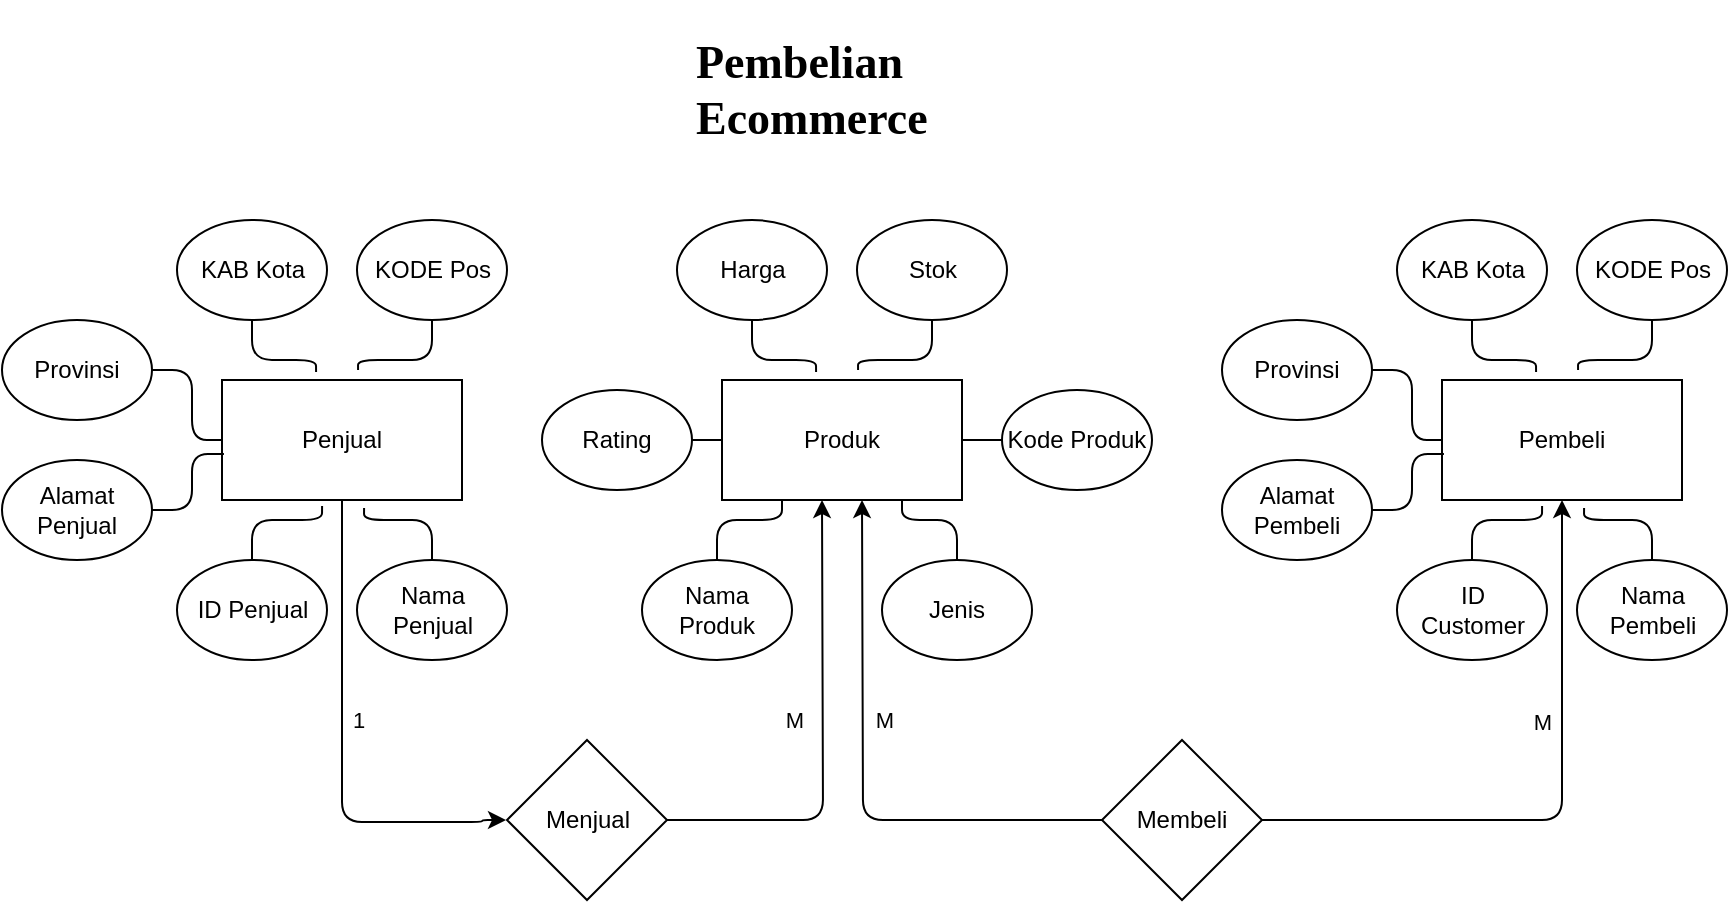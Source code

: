 <mxfile version="24.0.0" type="github">
  <diagram name="Page-1" id="79oRfjms0OCHbmcxYFP_">
    <mxGraphModel dx="1066" dy="613" grid="1" gridSize="10" guides="1" tooltips="1" connect="1" arrows="1" fold="1" page="1" pageScale="1" pageWidth="850" pageHeight="1100" math="0" shadow="0">
      <root>
        <mxCell id="0" />
        <mxCell id="1" parent="0" />
        <mxCell id="weETAlONGDyQjFe2pRTI-1" value="Pembelian Ecommerce" style="text;strokeColor=none;align=left;fillColor=none;html=1;verticalAlign=middle;whiteSpace=wrap;rounded=0;fontSize=23;fontFamily=Tahoma;fontStyle=1" vertex="1" parent="1">
          <mxGeometry x="375" y="60" width="220" height="90" as="geometry" />
        </mxCell>
        <mxCell id="weETAlONGDyQjFe2pRTI-2" value="Penjual" style="rounded=0;whiteSpace=wrap;html=1;" vertex="1" parent="1">
          <mxGeometry x="140" y="250" width="120" height="60" as="geometry" />
        </mxCell>
        <mxCell id="weETAlONGDyQjFe2pRTI-6" value="ID Penjual" style="ellipse;whiteSpace=wrap;html=1;" vertex="1" parent="1">
          <mxGeometry x="117.5" y="340" width="75" height="50" as="geometry" />
        </mxCell>
        <mxCell id="weETAlONGDyQjFe2pRTI-7" value="Nama Penjual" style="ellipse;whiteSpace=wrap;html=1;" vertex="1" parent="1">
          <mxGeometry x="207.5" y="340" width="75" height="50" as="geometry" />
        </mxCell>
        <mxCell id="weETAlONGDyQjFe2pRTI-8" value="Alamat Penjual" style="ellipse;whiteSpace=wrap;html=1;" vertex="1" parent="1">
          <mxGeometry x="30" y="290" width="75" height="50" as="geometry" />
        </mxCell>
        <mxCell id="weETAlONGDyQjFe2pRTI-24" style="edgeStyle=orthogonalEdgeStyle;rounded=1;orthogonalLoop=1;jettySize=auto;html=1;endArrow=none;endFill=0;curved=0;" edge="1" parent="1" source="weETAlONGDyQjFe2pRTI-9" target="weETAlONGDyQjFe2pRTI-2">
          <mxGeometry relative="1" as="geometry" />
        </mxCell>
        <mxCell id="weETAlONGDyQjFe2pRTI-9" value="Provinsi&lt;span style=&quot;color: rgba(0, 0, 0, 0); font-family: monospace; font-size: 0px; text-align: start; text-wrap: nowrap;&quot;&gt;%3CmxGraphModel%3E%3Croot%3E%3CmxCell%20id%3D%220%22%2F%3E%3CmxCell%20id%3D%221%22%20parent%3D%220%22%2F%3E%3CmxCell%20id%3D%222%22%20value%3D%22Alamat%20Penjual%22%20style%3D%22ellipse%3BwhiteSpace%3Dwrap%3Bhtml%3D1%3B%22%20vertex%3D%221%22%20parent%3D%221%22%3E%3CmxGeometry%20x%3D%2242.5%22%20y%3D%22255%22%20width%3D%2275%22%20height%3D%2250%22%20as%3D%22geometry%22%2F%3E%3C%2FmxCell%3E%3C%2Froot%3E%3C%2FmxGraphModel%3E&lt;/span&gt;" style="ellipse;whiteSpace=wrap;html=1;" vertex="1" parent="1">
          <mxGeometry x="30" y="220" width="75" height="50" as="geometry" />
        </mxCell>
        <mxCell id="weETAlONGDyQjFe2pRTI-10" value="KAB Kota" style="ellipse;whiteSpace=wrap;html=1;" vertex="1" parent="1">
          <mxGeometry x="117.5" y="170" width="75" height="50" as="geometry" />
        </mxCell>
        <mxCell id="weETAlONGDyQjFe2pRTI-12" value="KODE Pos" style="ellipse;whiteSpace=wrap;html=1;" vertex="1" parent="1">
          <mxGeometry x="207.5" y="170" width="75" height="50" as="geometry" />
        </mxCell>
        <mxCell id="weETAlONGDyQjFe2pRTI-25" style="edgeStyle=orthogonalEdgeStyle;rounded=1;orthogonalLoop=1;jettySize=auto;html=1;entryX=0.008;entryY=0.617;entryDx=0;entryDy=0;entryPerimeter=0;endArrow=none;endFill=0;curved=0;" edge="1" parent="1" source="weETAlONGDyQjFe2pRTI-8" target="weETAlONGDyQjFe2pRTI-2">
          <mxGeometry relative="1" as="geometry" />
        </mxCell>
        <mxCell id="weETAlONGDyQjFe2pRTI-28" style="edgeStyle=orthogonalEdgeStyle;rounded=1;orthogonalLoop=1;jettySize=auto;html=1;exitX=0.5;exitY=1;exitDx=0;exitDy=0;entryX=0.392;entryY=-0.067;entryDx=0;entryDy=0;entryPerimeter=0;endArrow=none;endFill=0;curved=0;" edge="1" parent="1" source="weETAlONGDyQjFe2pRTI-10" target="weETAlONGDyQjFe2pRTI-2">
          <mxGeometry relative="1" as="geometry" />
        </mxCell>
        <mxCell id="weETAlONGDyQjFe2pRTI-29" style="edgeStyle=orthogonalEdgeStyle;rounded=1;orthogonalLoop=1;jettySize=auto;html=1;exitX=0.5;exitY=1;exitDx=0;exitDy=0;entryX=0.567;entryY=-0.083;entryDx=0;entryDy=0;entryPerimeter=0;endArrow=none;endFill=0;curved=0;" edge="1" parent="1" source="weETAlONGDyQjFe2pRTI-12" target="weETAlONGDyQjFe2pRTI-2">
          <mxGeometry relative="1" as="geometry" />
        </mxCell>
        <mxCell id="weETAlONGDyQjFe2pRTI-30" style="edgeStyle=orthogonalEdgeStyle;rounded=1;orthogonalLoop=1;jettySize=auto;html=1;exitX=0.5;exitY=0;exitDx=0;exitDy=0;entryX=0.592;entryY=1.067;entryDx=0;entryDy=0;entryPerimeter=0;endArrow=none;endFill=0;curved=0;" edge="1" parent="1" source="weETAlONGDyQjFe2pRTI-7" target="weETAlONGDyQjFe2pRTI-2">
          <mxGeometry relative="1" as="geometry" />
        </mxCell>
        <mxCell id="weETAlONGDyQjFe2pRTI-31" style="edgeStyle=orthogonalEdgeStyle;rounded=1;orthogonalLoop=1;jettySize=auto;html=1;exitX=0.5;exitY=0;exitDx=0;exitDy=0;entryX=0.417;entryY=1.05;entryDx=0;entryDy=0;entryPerimeter=0;endArrow=none;endFill=0;curved=0;" edge="1" parent="1" source="weETAlONGDyQjFe2pRTI-6" target="weETAlONGDyQjFe2pRTI-2">
          <mxGeometry relative="1" as="geometry" />
        </mxCell>
        <mxCell id="weETAlONGDyQjFe2pRTI-33" value="Produk" style="rounded=0;whiteSpace=wrap;html=1;" vertex="1" parent="1">
          <mxGeometry x="390" y="250" width="120" height="60" as="geometry" />
        </mxCell>
        <mxCell id="weETAlONGDyQjFe2pRTI-34" value="Nama Produk" style="ellipse;whiteSpace=wrap;html=1;" vertex="1" parent="1">
          <mxGeometry x="350" y="340" width="75" height="50" as="geometry" />
        </mxCell>
        <mxCell id="weETAlONGDyQjFe2pRTI-35" value="Jenis" style="ellipse;whiteSpace=wrap;html=1;" vertex="1" parent="1">
          <mxGeometry x="470" y="340" width="75" height="50" as="geometry" />
        </mxCell>
        <mxCell id="weETAlONGDyQjFe2pRTI-37" style="edgeStyle=orthogonalEdgeStyle;rounded=1;orthogonalLoop=1;jettySize=auto;html=1;endArrow=none;endFill=0;curved=0;" edge="1" parent="1" source="weETAlONGDyQjFe2pRTI-38" target="weETAlONGDyQjFe2pRTI-33">
          <mxGeometry relative="1" as="geometry" />
        </mxCell>
        <mxCell id="weETAlONGDyQjFe2pRTI-38" value="Rating" style="ellipse;whiteSpace=wrap;html=1;" vertex="1" parent="1">
          <mxGeometry x="300" y="255" width="75" height="50" as="geometry" />
        </mxCell>
        <mxCell id="weETAlONGDyQjFe2pRTI-39" value="Harga" style="ellipse;whiteSpace=wrap;html=1;" vertex="1" parent="1">
          <mxGeometry x="367.5" y="170" width="75" height="50" as="geometry" />
        </mxCell>
        <mxCell id="weETAlONGDyQjFe2pRTI-40" value="Stok" style="ellipse;whiteSpace=wrap;html=1;" vertex="1" parent="1">
          <mxGeometry x="457.5" y="170" width="75" height="50" as="geometry" />
        </mxCell>
        <mxCell id="weETAlONGDyQjFe2pRTI-42" style="edgeStyle=orthogonalEdgeStyle;rounded=1;orthogonalLoop=1;jettySize=auto;html=1;exitX=0.5;exitY=1;exitDx=0;exitDy=0;entryX=0.392;entryY=-0.067;entryDx=0;entryDy=0;entryPerimeter=0;endArrow=none;endFill=0;curved=0;" edge="1" parent="1" source="weETAlONGDyQjFe2pRTI-39" target="weETAlONGDyQjFe2pRTI-33">
          <mxGeometry relative="1" as="geometry" />
        </mxCell>
        <mxCell id="weETAlONGDyQjFe2pRTI-43" style="edgeStyle=orthogonalEdgeStyle;rounded=1;orthogonalLoop=1;jettySize=auto;html=1;exitX=0.5;exitY=1;exitDx=0;exitDy=0;entryX=0.567;entryY=-0.083;entryDx=0;entryDy=0;entryPerimeter=0;endArrow=none;endFill=0;curved=0;" edge="1" parent="1" source="weETAlONGDyQjFe2pRTI-40" target="weETAlONGDyQjFe2pRTI-33">
          <mxGeometry relative="1" as="geometry" />
        </mxCell>
        <mxCell id="weETAlONGDyQjFe2pRTI-44" style="edgeStyle=orthogonalEdgeStyle;rounded=1;orthogonalLoop=1;jettySize=auto;html=1;exitX=0.5;exitY=0;exitDx=0;exitDy=0;entryX=0.75;entryY=1;entryDx=0;entryDy=0;endArrow=none;endFill=0;curved=0;" edge="1" parent="1" source="weETAlONGDyQjFe2pRTI-35" target="weETAlONGDyQjFe2pRTI-33">
          <mxGeometry relative="1" as="geometry" />
        </mxCell>
        <mxCell id="weETAlONGDyQjFe2pRTI-45" style="edgeStyle=orthogonalEdgeStyle;rounded=1;orthogonalLoop=1;jettySize=auto;html=1;exitX=0.5;exitY=0;exitDx=0;exitDy=0;entryX=0.25;entryY=1;entryDx=0;entryDy=0;endArrow=none;endFill=0;curved=0;" edge="1" parent="1" source="weETAlONGDyQjFe2pRTI-34" target="weETAlONGDyQjFe2pRTI-33">
          <mxGeometry relative="1" as="geometry" />
        </mxCell>
        <mxCell id="weETAlONGDyQjFe2pRTI-47" style="edgeStyle=orthogonalEdgeStyle;rounded=1;orthogonalLoop=1;jettySize=auto;html=1;exitX=0;exitY=0.5;exitDx=0;exitDy=0;entryX=1;entryY=0.5;entryDx=0;entryDy=0;endArrow=none;endFill=0;curved=0;" edge="1" parent="1" source="weETAlONGDyQjFe2pRTI-46" target="weETAlONGDyQjFe2pRTI-33">
          <mxGeometry relative="1" as="geometry" />
        </mxCell>
        <mxCell id="weETAlONGDyQjFe2pRTI-46" value="Kode Produk" style="ellipse;whiteSpace=wrap;html=1;" vertex="1" parent="1">
          <mxGeometry x="530" y="255" width="75" height="50" as="geometry" />
        </mxCell>
        <mxCell id="weETAlONGDyQjFe2pRTI-48" value="Pembeli" style="rounded=0;whiteSpace=wrap;html=1;" vertex="1" parent="1">
          <mxGeometry x="750" y="250" width="120" height="60" as="geometry" />
        </mxCell>
        <mxCell id="weETAlONGDyQjFe2pRTI-49" value="ID &lt;br&gt;Customer" style="ellipse;whiteSpace=wrap;html=1;" vertex="1" parent="1">
          <mxGeometry x="727.5" y="340" width="75" height="50" as="geometry" />
        </mxCell>
        <mxCell id="weETAlONGDyQjFe2pRTI-50" value="Nama Pembeli" style="ellipse;whiteSpace=wrap;html=1;" vertex="1" parent="1">
          <mxGeometry x="817.5" y="340" width="75" height="50" as="geometry" />
        </mxCell>
        <mxCell id="weETAlONGDyQjFe2pRTI-51" value="Alamat Pembeli" style="ellipse;whiteSpace=wrap;html=1;" vertex="1" parent="1">
          <mxGeometry x="640" y="290" width="75" height="50" as="geometry" />
        </mxCell>
        <mxCell id="weETAlONGDyQjFe2pRTI-52" style="edgeStyle=orthogonalEdgeStyle;rounded=1;orthogonalLoop=1;jettySize=auto;html=1;endArrow=none;endFill=0;curved=0;" edge="1" parent="1" source="weETAlONGDyQjFe2pRTI-53" target="weETAlONGDyQjFe2pRTI-48">
          <mxGeometry relative="1" as="geometry" />
        </mxCell>
        <mxCell id="weETAlONGDyQjFe2pRTI-53" value="Provinsi&lt;span style=&quot;color: rgba(0, 0, 0, 0); font-family: monospace; font-size: 0px; text-align: start; text-wrap: nowrap;&quot;&gt;%3CmxGraphModel%3E%3Croot%3E%3CmxCell%20id%3D%220%22%2F%3E%3CmxCell%20id%3D%221%22%20parent%3D%220%22%2F%3E%3CmxCell%20id%3D%222%22%20value%3D%22Alamat%20Penjual%22%20style%3D%22ellipse%3BwhiteSpace%3Dwrap%3Bhtml%3D1%3B%22%20vertex%3D%221%22%20parent%3D%221%22%3E%3CmxGeometry%20x%3D%2242.5%22%20y%3D%22255%22%20width%3D%2275%22%20height%3D%2250%22%20as%3D%22geometry%22%2F%3E%3C%2FmxCell%3E%3C%2Froot%3E%3C%2FmxGraphModel%3E&lt;/span&gt;" style="ellipse;whiteSpace=wrap;html=1;" vertex="1" parent="1">
          <mxGeometry x="640" y="220" width="75" height="50" as="geometry" />
        </mxCell>
        <mxCell id="weETAlONGDyQjFe2pRTI-54" value="KAB Kota" style="ellipse;whiteSpace=wrap;html=1;" vertex="1" parent="1">
          <mxGeometry x="727.5" y="170" width="75" height="50" as="geometry" />
        </mxCell>
        <mxCell id="weETAlONGDyQjFe2pRTI-55" value="KODE Pos" style="ellipse;whiteSpace=wrap;html=1;" vertex="1" parent="1">
          <mxGeometry x="817.5" y="170" width="75" height="50" as="geometry" />
        </mxCell>
        <mxCell id="weETAlONGDyQjFe2pRTI-56" style="edgeStyle=orthogonalEdgeStyle;rounded=1;orthogonalLoop=1;jettySize=auto;html=1;entryX=0.008;entryY=0.617;entryDx=0;entryDy=0;entryPerimeter=0;endArrow=none;endFill=0;curved=0;" edge="1" parent="1" source="weETAlONGDyQjFe2pRTI-51" target="weETAlONGDyQjFe2pRTI-48">
          <mxGeometry relative="1" as="geometry" />
        </mxCell>
        <mxCell id="weETAlONGDyQjFe2pRTI-57" style="edgeStyle=orthogonalEdgeStyle;rounded=1;orthogonalLoop=1;jettySize=auto;html=1;exitX=0.5;exitY=1;exitDx=0;exitDy=0;entryX=0.392;entryY=-0.067;entryDx=0;entryDy=0;entryPerimeter=0;endArrow=none;endFill=0;curved=0;" edge="1" parent="1" source="weETAlONGDyQjFe2pRTI-54" target="weETAlONGDyQjFe2pRTI-48">
          <mxGeometry relative="1" as="geometry" />
        </mxCell>
        <mxCell id="weETAlONGDyQjFe2pRTI-58" style="edgeStyle=orthogonalEdgeStyle;rounded=1;orthogonalLoop=1;jettySize=auto;html=1;exitX=0.5;exitY=1;exitDx=0;exitDy=0;entryX=0.567;entryY=-0.083;entryDx=0;entryDy=0;entryPerimeter=0;endArrow=none;endFill=0;curved=0;" edge="1" parent="1" source="weETAlONGDyQjFe2pRTI-55" target="weETAlONGDyQjFe2pRTI-48">
          <mxGeometry relative="1" as="geometry" />
        </mxCell>
        <mxCell id="weETAlONGDyQjFe2pRTI-59" style="edgeStyle=orthogonalEdgeStyle;rounded=1;orthogonalLoop=1;jettySize=auto;html=1;exitX=0.5;exitY=0;exitDx=0;exitDy=0;entryX=0.592;entryY=1.067;entryDx=0;entryDy=0;entryPerimeter=0;endArrow=none;endFill=0;curved=0;" edge="1" parent="1" source="weETAlONGDyQjFe2pRTI-50" target="weETAlONGDyQjFe2pRTI-48">
          <mxGeometry relative="1" as="geometry" />
        </mxCell>
        <mxCell id="weETAlONGDyQjFe2pRTI-60" style="edgeStyle=orthogonalEdgeStyle;rounded=1;orthogonalLoop=1;jettySize=auto;html=1;exitX=0.5;exitY=0;exitDx=0;exitDy=0;entryX=0.417;entryY=1.05;entryDx=0;entryDy=0;entryPerimeter=0;endArrow=none;endFill=0;curved=0;" edge="1" parent="1" source="weETAlONGDyQjFe2pRTI-49" target="weETAlONGDyQjFe2pRTI-48">
          <mxGeometry relative="1" as="geometry" />
        </mxCell>
        <mxCell id="weETAlONGDyQjFe2pRTI-62" style="edgeStyle=orthogonalEdgeStyle;rounded=1;orthogonalLoop=1;jettySize=auto;html=1;entryX=0.5;entryY=1;entryDx=0;entryDy=0;endArrow=none;endFill=0;curved=0;startArrow=classic;startFill=1;fontSize=15;" edge="1" parent="1" target="weETAlONGDyQjFe2pRTI-2">
          <mxGeometry relative="1" as="geometry">
            <mxPoint x="282" y="470" as="sourcePoint" />
            <Array as="points">
              <mxPoint x="270" y="470" />
              <mxPoint x="270" y="471" />
              <mxPoint x="200" y="471" />
            </Array>
          </mxGeometry>
        </mxCell>
        <mxCell id="weETAlONGDyQjFe2pRTI-69" value="1" style="edgeLabel;html=1;align=center;verticalAlign=middle;resizable=0;points=[];" vertex="1" connectable="0" parent="weETAlONGDyQjFe2pRTI-62">
          <mxGeometry x="-0.81" y="-1" relative="1" as="geometry">
            <mxPoint x="-52" y="-50" as="offset" />
          </mxGeometry>
        </mxCell>
        <mxCell id="weETAlONGDyQjFe2pRTI-61" value="Menjual" style="rhombus;whiteSpace=wrap;html=1;" vertex="1" parent="1">
          <mxGeometry x="282.5" y="430" width="80" height="80" as="geometry" />
        </mxCell>
        <mxCell id="weETAlONGDyQjFe2pRTI-65" style="edgeStyle=orthogonalEdgeStyle;rounded=1;orthogonalLoop=1;jettySize=auto;html=1;exitX=1;exitY=0.5;exitDx=0;exitDy=0;entryX=0.5;entryY=1;entryDx=0;entryDy=0;endArrow=classic;endFill=1;curved=0;startArrow=none;startFill=0;" edge="1" parent="1" source="weETAlONGDyQjFe2pRTI-64" target="weETAlONGDyQjFe2pRTI-48">
          <mxGeometry relative="1" as="geometry" />
        </mxCell>
        <mxCell id="weETAlONGDyQjFe2pRTI-75" value="M" style="edgeLabel;html=1;align=center;verticalAlign=middle;resizable=0;points=[];" vertex="1" connectable="0" parent="weETAlONGDyQjFe2pRTI-65">
          <mxGeometry x="0.284" y="1" relative="1" as="geometry">
            <mxPoint x="-9" as="offset" />
          </mxGeometry>
        </mxCell>
        <mxCell id="weETAlONGDyQjFe2pRTI-66" style="edgeStyle=orthogonalEdgeStyle;rounded=1;orthogonalLoop=1;jettySize=auto;html=1;exitX=0;exitY=0.5;exitDx=0;exitDy=0;curved=0;endArrow=classic;endFill=1;startArrow=none;startFill=0;" edge="1" parent="1" source="weETAlONGDyQjFe2pRTI-64">
          <mxGeometry relative="1" as="geometry">
            <mxPoint x="460" y="310" as="targetPoint" />
          </mxGeometry>
        </mxCell>
        <mxCell id="weETAlONGDyQjFe2pRTI-74" value="M" style="edgeLabel;html=1;align=center;verticalAlign=middle;resizable=0;points=[];" vertex="1" connectable="0" parent="weETAlONGDyQjFe2pRTI-66">
          <mxGeometry x="0.213" y="1" relative="1" as="geometry">
            <mxPoint x="11" as="offset" />
          </mxGeometry>
        </mxCell>
        <mxCell id="weETAlONGDyQjFe2pRTI-64" value="Membeli" style="rhombus;whiteSpace=wrap;html=1;" vertex="1" parent="1">
          <mxGeometry x="580" y="430" width="80" height="80" as="geometry" />
        </mxCell>
        <mxCell id="weETAlONGDyQjFe2pRTI-67" style="edgeStyle=orthogonalEdgeStyle;rounded=1;orthogonalLoop=1;jettySize=auto;html=1;exitX=1;exitY=0.5;exitDx=0;exitDy=0;endArrow=classic;endFill=1;curved=0;" edge="1" parent="1" source="weETAlONGDyQjFe2pRTI-61">
          <mxGeometry relative="1" as="geometry">
            <mxPoint x="440" y="310" as="targetPoint" />
          </mxGeometry>
        </mxCell>
        <mxCell id="weETAlONGDyQjFe2pRTI-71" value="M" style="edgeLabel;html=1;align=center;verticalAlign=middle;resizable=0;points=[];" vertex="1" connectable="0" parent="weETAlONGDyQjFe2pRTI-67">
          <mxGeometry x="-0.878" y="-1" relative="1" as="geometry">
            <mxPoint x="49" y="-51" as="offset" />
          </mxGeometry>
        </mxCell>
      </root>
    </mxGraphModel>
  </diagram>
</mxfile>

